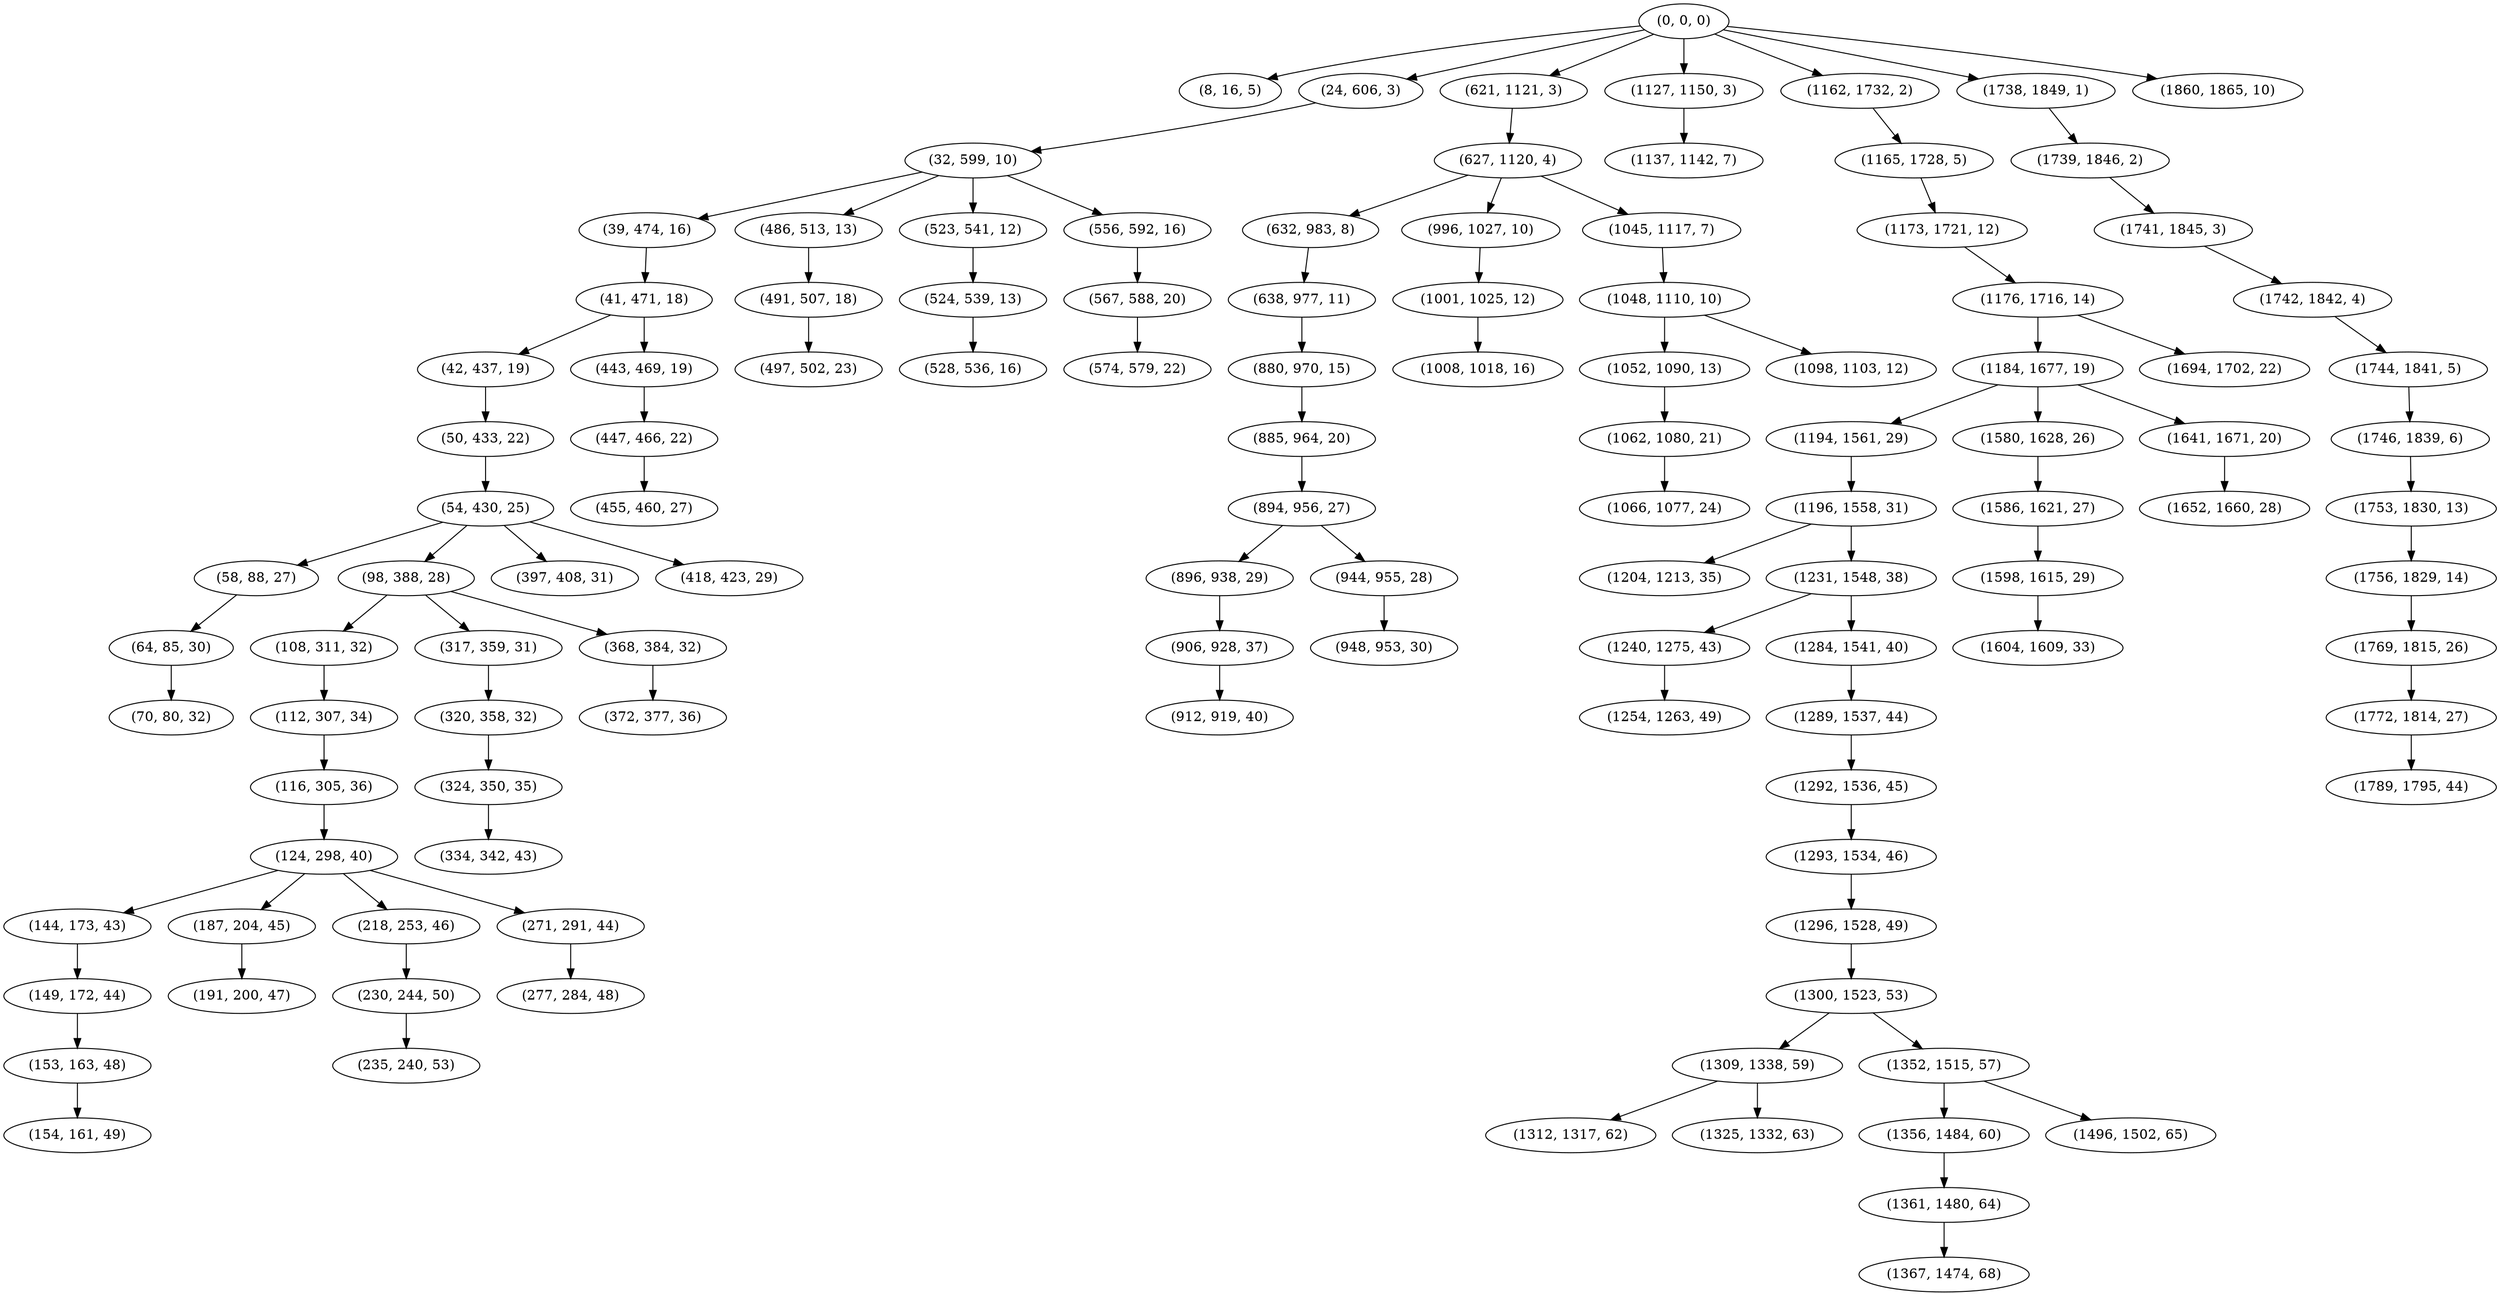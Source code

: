 digraph tree {
    "(0, 0, 0)";
    "(8, 16, 5)";
    "(24, 606, 3)";
    "(32, 599, 10)";
    "(39, 474, 16)";
    "(41, 471, 18)";
    "(42, 437, 19)";
    "(50, 433, 22)";
    "(54, 430, 25)";
    "(58, 88, 27)";
    "(64, 85, 30)";
    "(70, 80, 32)";
    "(98, 388, 28)";
    "(108, 311, 32)";
    "(112, 307, 34)";
    "(116, 305, 36)";
    "(124, 298, 40)";
    "(144, 173, 43)";
    "(149, 172, 44)";
    "(153, 163, 48)";
    "(154, 161, 49)";
    "(187, 204, 45)";
    "(191, 200, 47)";
    "(218, 253, 46)";
    "(230, 244, 50)";
    "(235, 240, 53)";
    "(271, 291, 44)";
    "(277, 284, 48)";
    "(317, 359, 31)";
    "(320, 358, 32)";
    "(324, 350, 35)";
    "(334, 342, 43)";
    "(368, 384, 32)";
    "(372, 377, 36)";
    "(397, 408, 31)";
    "(418, 423, 29)";
    "(443, 469, 19)";
    "(447, 466, 22)";
    "(455, 460, 27)";
    "(486, 513, 13)";
    "(491, 507, 18)";
    "(497, 502, 23)";
    "(523, 541, 12)";
    "(524, 539, 13)";
    "(528, 536, 16)";
    "(556, 592, 16)";
    "(567, 588, 20)";
    "(574, 579, 22)";
    "(621, 1121, 3)";
    "(627, 1120, 4)";
    "(632, 983, 8)";
    "(638, 977, 11)";
    "(880, 970, 15)";
    "(885, 964, 20)";
    "(894, 956, 27)";
    "(896, 938, 29)";
    "(906, 928, 37)";
    "(912, 919, 40)";
    "(944, 955, 28)";
    "(948, 953, 30)";
    "(996, 1027, 10)";
    "(1001, 1025, 12)";
    "(1008, 1018, 16)";
    "(1045, 1117, 7)";
    "(1048, 1110, 10)";
    "(1052, 1090, 13)";
    "(1062, 1080, 21)";
    "(1066, 1077, 24)";
    "(1098, 1103, 12)";
    "(1127, 1150, 3)";
    "(1137, 1142, 7)";
    "(1162, 1732, 2)";
    "(1165, 1728, 5)";
    "(1173, 1721, 12)";
    "(1176, 1716, 14)";
    "(1184, 1677, 19)";
    "(1194, 1561, 29)";
    "(1196, 1558, 31)";
    "(1204, 1213, 35)";
    "(1231, 1548, 38)";
    "(1240, 1275, 43)";
    "(1254, 1263, 49)";
    "(1284, 1541, 40)";
    "(1289, 1537, 44)";
    "(1292, 1536, 45)";
    "(1293, 1534, 46)";
    "(1296, 1528, 49)";
    "(1300, 1523, 53)";
    "(1309, 1338, 59)";
    "(1312, 1317, 62)";
    "(1325, 1332, 63)";
    "(1352, 1515, 57)";
    "(1356, 1484, 60)";
    "(1361, 1480, 64)";
    "(1367, 1474, 68)";
    "(1496, 1502, 65)";
    "(1580, 1628, 26)";
    "(1586, 1621, 27)";
    "(1598, 1615, 29)";
    "(1604, 1609, 33)";
    "(1641, 1671, 20)";
    "(1652, 1660, 28)";
    "(1694, 1702, 22)";
    "(1738, 1849, 1)";
    "(1739, 1846, 2)";
    "(1741, 1845, 3)";
    "(1742, 1842, 4)";
    "(1744, 1841, 5)";
    "(1746, 1839, 6)";
    "(1753, 1830, 13)";
    "(1756, 1829, 14)";
    "(1769, 1815, 26)";
    "(1772, 1814, 27)";
    "(1789, 1795, 44)";
    "(1860, 1865, 10)";
    "(0, 0, 0)" -> "(8, 16, 5)";
    "(0, 0, 0)" -> "(24, 606, 3)";
    "(0, 0, 0)" -> "(621, 1121, 3)";
    "(0, 0, 0)" -> "(1127, 1150, 3)";
    "(0, 0, 0)" -> "(1162, 1732, 2)";
    "(0, 0, 0)" -> "(1738, 1849, 1)";
    "(0, 0, 0)" -> "(1860, 1865, 10)";
    "(24, 606, 3)" -> "(32, 599, 10)";
    "(32, 599, 10)" -> "(39, 474, 16)";
    "(32, 599, 10)" -> "(486, 513, 13)";
    "(32, 599, 10)" -> "(523, 541, 12)";
    "(32, 599, 10)" -> "(556, 592, 16)";
    "(39, 474, 16)" -> "(41, 471, 18)";
    "(41, 471, 18)" -> "(42, 437, 19)";
    "(41, 471, 18)" -> "(443, 469, 19)";
    "(42, 437, 19)" -> "(50, 433, 22)";
    "(50, 433, 22)" -> "(54, 430, 25)";
    "(54, 430, 25)" -> "(58, 88, 27)";
    "(54, 430, 25)" -> "(98, 388, 28)";
    "(54, 430, 25)" -> "(397, 408, 31)";
    "(54, 430, 25)" -> "(418, 423, 29)";
    "(58, 88, 27)" -> "(64, 85, 30)";
    "(64, 85, 30)" -> "(70, 80, 32)";
    "(98, 388, 28)" -> "(108, 311, 32)";
    "(98, 388, 28)" -> "(317, 359, 31)";
    "(98, 388, 28)" -> "(368, 384, 32)";
    "(108, 311, 32)" -> "(112, 307, 34)";
    "(112, 307, 34)" -> "(116, 305, 36)";
    "(116, 305, 36)" -> "(124, 298, 40)";
    "(124, 298, 40)" -> "(144, 173, 43)";
    "(124, 298, 40)" -> "(187, 204, 45)";
    "(124, 298, 40)" -> "(218, 253, 46)";
    "(124, 298, 40)" -> "(271, 291, 44)";
    "(144, 173, 43)" -> "(149, 172, 44)";
    "(149, 172, 44)" -> "(153, 163, 48)";
    "(153, 163, 48)" -> "(154, 161, 49)";
    "(187, 204, 45)" -> "(191, 200, 47)";
    "(218, 253, 46)" -> "(230, 244, 50)";
    "(230, 244, 50)" -> "(235, 240, 53)";
    "(271, 291, 44)" -> "(277, 284, 48)";
    "(317, 359, 31)" -> "(320, 358, 32)";
    "(320, 358, 32)" -> "(324, 350, 35)";
    "(324, 350, 35)" -> "(334, 342, 43)";
    "(368, 384, 32)" -> "(372, 377, 36)";
    "(443, 469, 19)" -> "(447, 466, 22)";
    "(447, 466, 22)" -> "(455, 460, 27)";
    "(486, 513, 13)" -> "(491, 507, 18)";
    "(491, 507, 18)" -> "(497, 502, 23)";
    "(523, 541, 12)" -> "(524, 539, 13)";
    "(524, 539, 13)" -> "(528, 536, 16)";
    "(556, 592, 16)" -> "(567, 588, 20)";
    "(567, 588, 20)" -> "(574, 579, 22)";
    "(621, 1121, 3)" -> "(627, 1120, 4)";
    "(627, 1120, 4)" -> "(632, 983, 8)";
    "(627, 1120, 4)" -> "(996, 1027, 10)";
    "(627, 1120, 4)" -> "(1045, 1117, 7)";
    "(632, 983, 8)" -> "(638, 977, 11)";
    "(638, 977, 11)" -> "(880, 970, 15)";
    "(880, 970, 15)" -> "(885, 964, 20)";
    "(885, 964, 20)" -> "(894, 956, 27)";
    "(894, 956, 27)" -> "(896, 938, 29)";
    "(894, 956, 27)" -> "(944, 955, 28)";
    "(896, 938, 29)" -> "(906, 928, 37)";
    "(906, 928, 37)" -> "(912, 919, 40)";
    "(944, 955, 28)" -> "(948, 953, 30)";
    "(996, 1027, 10)" -> "(1001, 1025, 12)";
    "(1001, 1025, 12)" -> "(1008, 1018, 16)";
    "(1045, 1117, 7)" -> "(1048, 1110, 10)";
    "(1048, 1110, 10)" -> "(1052, 1090, 13)";
    "(1048, 1110, 10)" -> "(1098, 1103, 12)";
    "(1052, 1090, 13)" -> "(1062, 1080, 21)";
    "(1062, 1080, 21)" -> "(1066, 1077, 24)";
    "(1127, 1150, 3)" -> "(1137, 1142, 7)";
    "(1162, 1732, 2)" -> "(1165, 1728, 5)";
    "(1165, 1728, 5)" -> "(1173, 1721, 12)";
    "(1173, 1721, 12)" -> "(1176, 1716, 14)";
    "(1176, 1716, 14)" -> "(1184, 1677, 19)";
    "(1176, 1716, 14)" -> "(1694, 1702, 22)";
    "(1184, 1677, 19)" -> "(1194, 1561, 29)";
    "(1184, 1677, 19)" -> "(1580, 1628, 26)";
    "(1184, 1677, 19)" -> "(1641, 1671, 20)";
    "(1194, 1561, 29)" -> "(1196, 1558, 31)";
    "(1196, 1558, 31)" -> "(1204, 1213, 35)";
    "(1196, 1558, 31)" -> "(1231, 1548, 38)";
    "(1231, 1548, 38)" -> "(1240, 1275, 43)";
    "(1231, 1548, 38)" -> "(1284, 1541, 40)";
    "(1240, 1275, 43)" -> "(1254, 1263, 49)";
    "(1284, 1541, 40)" -> "(1289, 1537, 44)";
    "(1289, 1537, 44)" -> "(1292, 1536, 45)";
    "(1292, 1536, 45)" -> "(1293, 1534, 46)";
    "(1293, 1534, 46)" -> "(1296, 1528, 49)";
    "(1296, 1528, 49)" -> "(1300, 1523, 53)";
    "(1300, 1523, 53)" -> "(1309, 1338, 59)";
    "(1300, 1523, 53)" -> "(1352, 1515, 57)";
    "(1309, 1338, 59)" -> "(1312, 1317, 62)";
    "(1309, 1338, 59)" -> "(1325, 1332, 63)";
    "(1352, 1515, 57)" -> "(1356, 1484, 60)";
    "(1352, 1515, 57)" -> "(1496, 1502, 65)";
    "(1356, 1484, 60)" -> "(1361, 1480, 64)";
    "(1361, 1480, 64)" -> "(1367, 1474, 68)";
    "(1580, 1628, 26)" -> "(1586, 1621, 27)";
    "(1586, 1621, 27)" -> "(1598, 1615, 29)";
    "(1598, 1615, 29)" -> "(1604, 1609, 33)";
    "(1641, 1671, 20)" -> "(1652, 1660, 28)";
    "(1738, 1849, 1)" -> "(1739, 1846, 2)";
    "(1739, 1846, 2)" -> "(1741, 1845, 3)";
    "(1741, 1845, 3)" -> "(1742, 1842, 4)";
    "(1742, 1842, 4)" -> "(1744, 1841, 5)";
    "(1744, 1841, 5)" -> "(1746, 1839, 6)";
    "(1746, 1839, 6)" -> "(1753, 1830, 13)";
    "(1753, 1830, 13)" -> "(1756, 1829, 14)";
    "(1756, 1829, 14)" -> "(1769, 1815, 26)";
    "(1769, 1815, 26)" -> "(1772, 1814, 27)";
    "(1772, 1814, 27)" -> "(1789, 1795, 44)";
}
